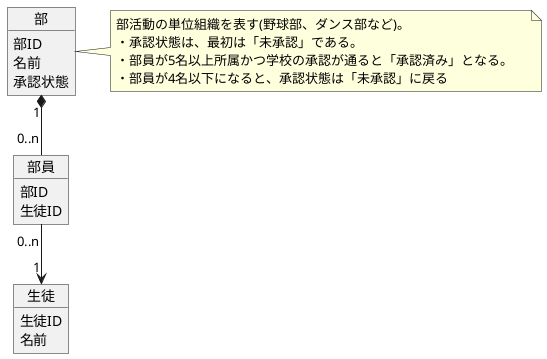 @startuml
object 部 {
    部ID
    名前
    承認状態
}
note right : \
    部活動の単位組織を表す(野球部、ダンス部など)。\
    \n・承認状態は、最初は「未承認」である。\
    \n・部員が5名以上所属かつ学校の承認が通ると「承認済み」となる。\
    \n・部員が4名以下になると、承認状態は「未承認」に戻る



object 部員 {
    部ID
    生徒ID
}

object 生徒 {
    生徒ID
    名前
}



部   "1"    *-d-  "0..n" 部員
部員 "0..n" --> "1"    生徒

@enduml

